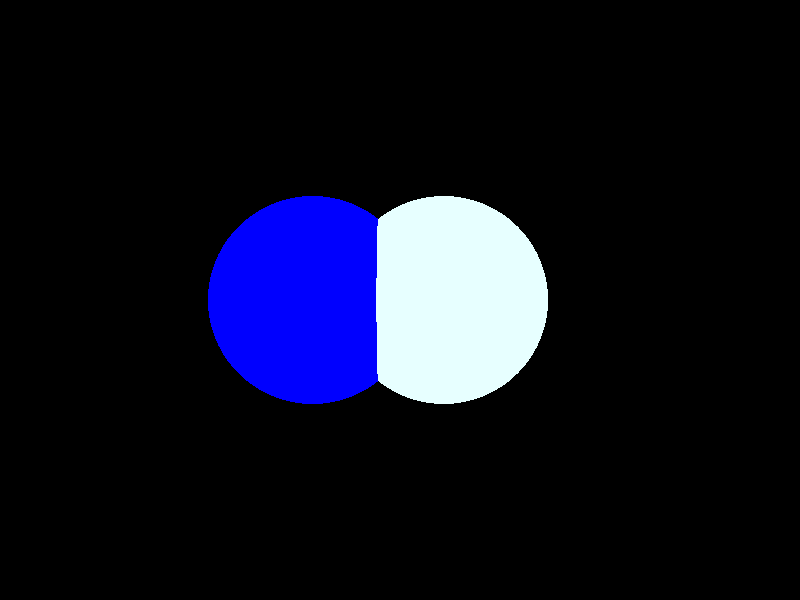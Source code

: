 #include "colors.inc"#include "textures.inc"#include "glass.inc"#include "metals.inc"#include "woods.inc"camera{  perspective  location <0, 5, 10>  look_at <0, 0, 0>  angle 45}              #declare sphere0 = sphere {  <1, 0, 0>, 1.2  texture  {    pigment {color Blue}    finish     {      diffuse 0.6      ambient 0.2      brilliance 1      //crand 0.1      specular 0.4      roughness 0.1    }  }}// Exemples de differentes textures de materiaux           #declare sphere1 = sphere{  <-0.5, 0, 0>, 1.2  //texture {Silver3}  //texture {Gold_Nugget}  //texture {Bright_Bronze}  texture {   pigment {color <1,1.5,2>*.8 }   normal {agate}}   //texture {Aluminum}}#declare intensity = 1.0;light_source{  <1, 3, 3>  color intensity} object {sphere1}object {sphere0}